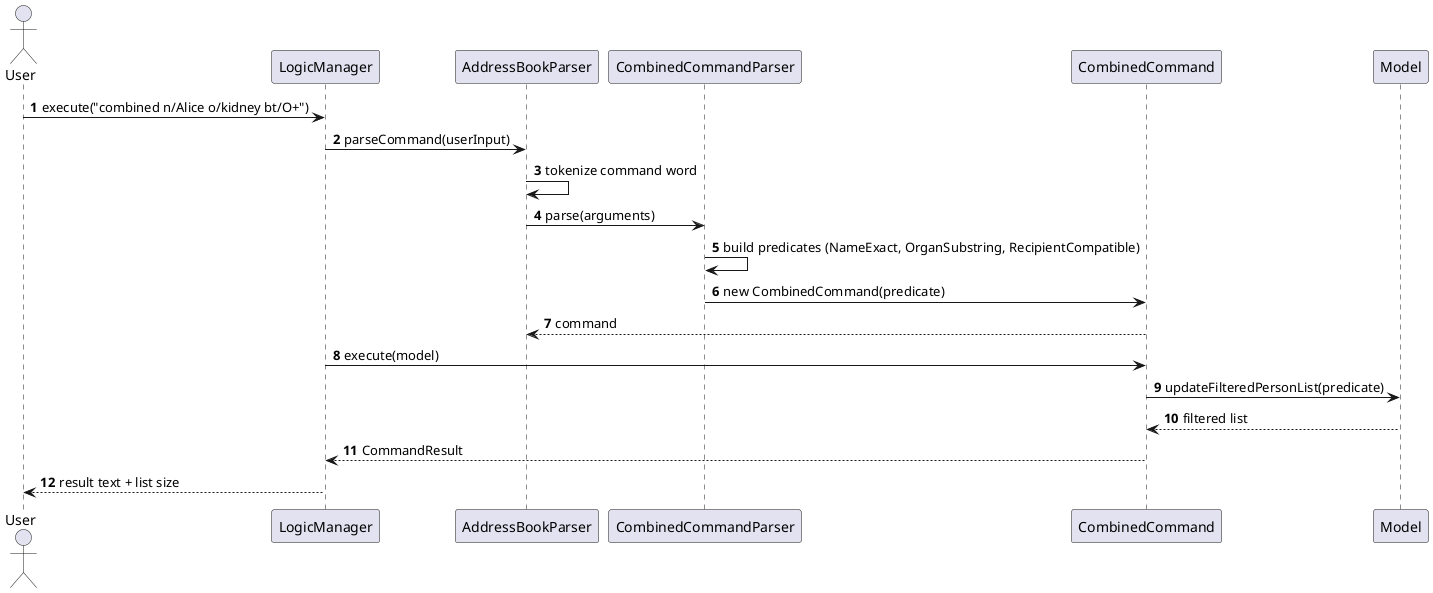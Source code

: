 @startuml
autonumber

actor User
participant "LogicManager" as Logic
participant "AddressBookParser" as ABP
participant "CombinedCommandParser" as CCP
participant "CombinedCommand" as CC
participant "Model" as Model

User -> Logic : execute("combined n/Alice o/kidney bt/O+")
Logic -> ABP : parseCommand(userInput)
ABP -> ABP : tokenize command word
ABP -> CCP : parse(arguments)
CCP -> CCP : build predicates (NameExact, OrganSubstring, RecipientCompatible)
CCP -> CC : new CombinedCommand(predicate)
ABP <-- CC : command
Logic -> CC : execute(model)
CC -> Model : updateFilteredPersonList(predicate)
Model --> CC : filtered list
CC --> Logic : CommandResult
Logic --> User : result text + list size

@enduml

